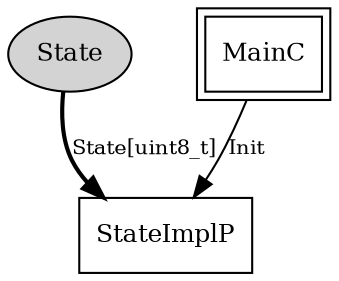 digraph "tos.system.StateImplC" {
  n0x7e2dc6b0 [shape=ellipse, style=filled, label="State", fontsize=12];
  "StateImplP" [fontsize=12, shape=box, URL="tos.system.StateImplP.html"];
  "MainC" [fontsize=12, shape=box,peripheries=2, URL="tos.lib.tossim.MainC.html"];
  "StateImplP" [fontsize=12, shape=box, URL="tos.system.StateImplP.html"];
  "n0x7e2dc6b0" -> "StateImplP" [label="State[uint8_t]", style=bold, URL="../ihtml/tos.interfaces.State.html", fontsize=10];
  "MainC" -> "StateImplP" [label="Init", URL="../ihtml/tos.interfaces.Init.html", fontsize=10];
}
